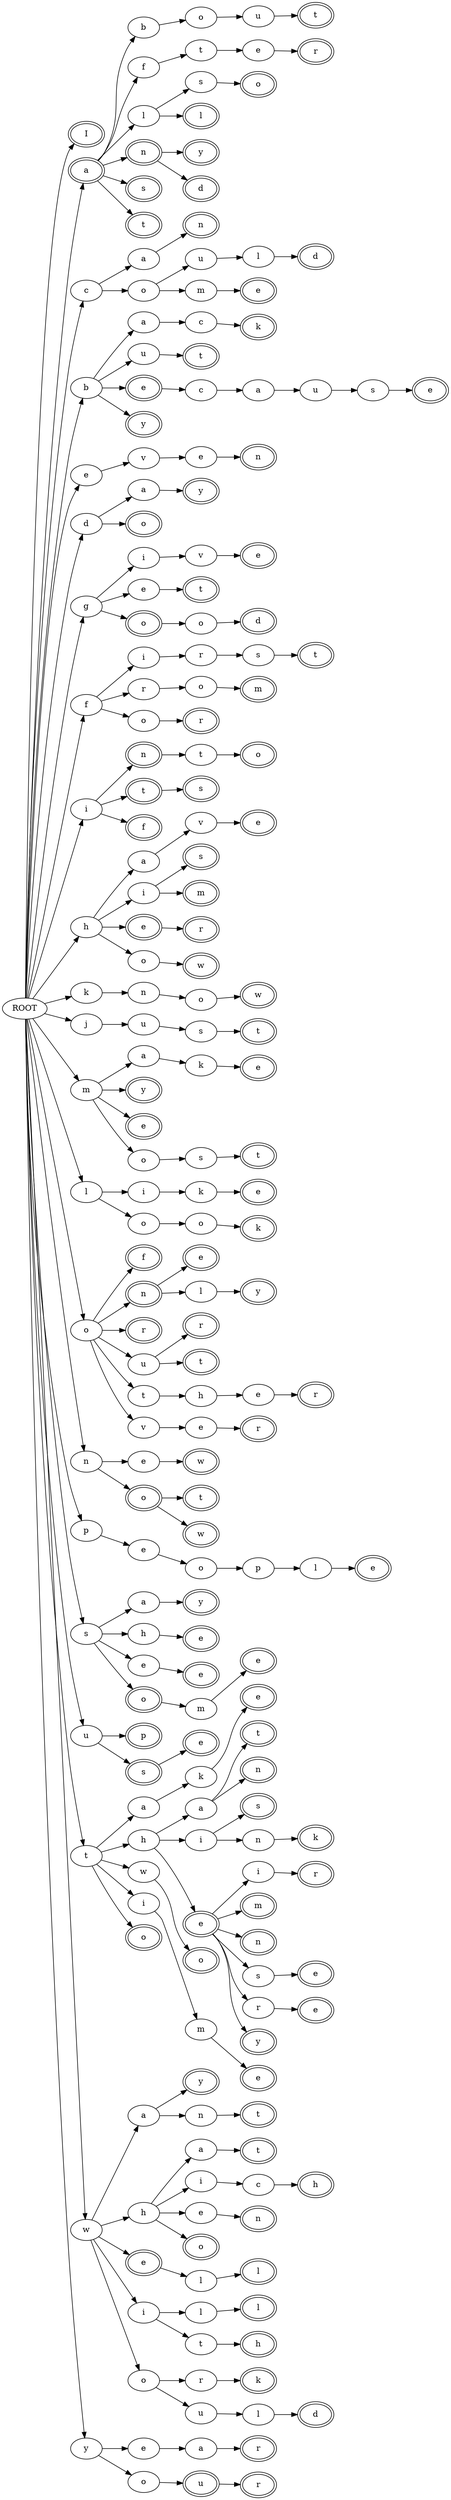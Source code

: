 digraph G {
	rankdir="LR";
	N000 [label="ROOT"];
	N001 [label="I",peripheries=2];
	N002 [label="a",peripheries=2];
	N003 [label="b"];
	N004 [label="o"];
	N005 [label="u"];
	N006 [label="t",peripheries=2];
	N007 [label="f"];
	N008 [label="t"];
	N009 [label="e"];
	N010 [label="r",peripheries=2];
	N011 [label="l"];
	N013 [label="s"];
	N014 [label="o",peripheries=2];
	N012 [label="l",peripheries=2];
	N015 [label="n",peripheries=2];
	N017 [label="y",peripheries=2];
	N016 [label="d",peripheries=2];
	N018 [label="s",peripheries=2];
	N019 [label="t",peripheries=2];
	N033 [label="c"];
	N034 [label="a"];
	N035 [label="n",peripheries=2];
	N036 [label="o"];
	N039 [label="u"];
	N040 [label="l"];
	N041 [label="d",peripheries=2];
	N037 [label="m"];
	N038 [label="e",peripheries=2];
	N020 [label="b"];
	N021 [label="a"];
	N022 [label="c"];
	N023 [label="k",peripheries=2];
	N030 [label="u"];
	N031 [label="t",peripheries=2];
	N024 [label="e",peripheries=2];
	N025 [label="c"];
	N026 [label="a"];
	N027 [label="u"];
	N028 [label="s"];
	N029 [label="e",peripheries=2];
	N032 [label="y",peripheries=2];
	N046 [label="e"];
	N047 [label="v"];
	N048 [label="e"];
	N049 [label="n",peripheries=2];
	N042 [label="d"];
	N043 [label="a"];
	N044 [label="y",peripheries=2];
	N045 [label="o",peripheries=2];
	N060 [label="g"];
	N063 [label="i"];
	N064 [label="v"];
	N065 [label="e",peripheries=2];
	N061 [label="e"];
	N062 [label="t",peripheries=2];
	N066 [label="o",peripheries=2];
	N067 [label="o"];
	N068 [label="d",peripheries=2];
	N050 [label="f"];
	N051 [label="i"];
	N052 [label="r"];
	N053 [label="s"];
	N054 [label="t",peripheries=2];
	N057 [label="r"];
	N058 [label="o"];
	N059 [label="m",peripheries=2];
	N055 [label="o"];
	N056 [label="r",peripheries=2];
	N080 [label="i"];
	N082 [label="n",peripheries=2];
	N083 [label="t"];
	N084 [label="o",peripheries=2];
	N085 [label="t",peripheries=2];
	N086 [label="s",peripheries=2];
	N081 [label="f",peripheries=2];
	N069 [label="h"];
	N070 [label="a"];
	N071 [label="v"];
	N072 [label="e",peripheries=2];
	N075 [label="i"];
	N077 [label="s",peripheries=2];
	N076 [label="m",peripheries=2];
	N073 [label="e",peripheries=2];
	N074 [label="r",peripheries=2];
	N078 [label="o"];
	N079 [label="w",peripheries=2];
	N091 [label="k"];
	N092 [label="n"];
	N093 [label="o"];
	N094 [label="w",peripheries=2];
	N087 [label="j"];
	N088 [label="u"];
	N089 [label="s"];
	N090 [label="t",peripheries=2];
	N102 [label="m"];
	N103 [label="a"];
	N104 [label="k"];
	N105 [label="e",peripheries=2];
	N110 [label="y",peripheries=2];
	N106 [label="e",peripheries=2];
	N107 [label="o"];
	N108 [label="s"];
	N109 [label="t",peripheries=2];
	N095 [label="l"];
	N096 [label="i"];
	N097 [label="k"];
	N098 [label="e",peripheries=2];
	N099 [label="o"];
	N100 [label="o"];
	N101 [label="k",peripheries=2];
	N117 [label="o"];
	N118 [label="f",peripheries=2];
	N119 [label="n",peripheries=2];
	N120 [label="e",peripheries=2];
	N121 [label="l"];
	N122 [label="y",peripheries=2];
	N123 [label="r",peripheries=2];
	N128 [label="u"];
	N129 [label="r",peripheries=2];
	N130 [label="t",peripheries=2];
	N124 [label="t"];
	N125 [label="h"];
	N126 [label="e"];
	N127 [label="r",peripheries=2];
	N131 [label="v"];
	N132 [label="e"];
	N133 [label="r",peripheries=2];
	N111 [label="n"];
	N112 [label="e"];
	N113 [label="w",peripheries=2];
	N114 [label="o",peripheries=2];
	N115 [label="t",peripheries=2];
	N116 [label="w",peripheries=2];
	N134 [label="p"];
	N135 [label="e"];
	N136 [label="o"];
	N137 [label="p"];
	N138 [label="l"];
	N139 [label="e",peripheries=2];
	N140 [label="s"];
	N141 [label="a"];
	N142 [label="y",peripheries=2];
	N145 [label="h"];
	N146 [label="e",peripheries=2];
	N143 [label="e"];
	N144 [label="e",peripheries=2];
	N147 [label="o",peripheries=2];
	N148 [label="m"];
	N149 [label="e",peripheries=2];
	N178 [label="u"];
	N179 [label="p",peripheries=2];
	N180 [label="s",peripheries=2];
	N181 [label="e",peripheries=2];
	N150 [label="t"];
	N151 [label="a"];
	N152 [label="k"];
	N153 [label="e",peripheries=2];
	N154 [label="h"];
	N155 [label="a"];
	N157 [label="t",peripheries=2];
	N156 [label="n",peripheries=2];
	N168 [label="i"];
	N171 [label="s",peripheries=2];
	N169 [label="n"];
	N170 [label="k",peripheries=2];
	N158 [label="e",peripheries=2];
	N159 [label="i"];
	N160 [label="r",peripheries=2];
	N161 [label="m",peripheries=2];
	N162 [label="n",peripheries=2];
	N165 [label="s"];
	N166 [label="e",peripheries=2];
	N163 [label="r"];
	N164 [label="e",peripheries=2];
	N167 [label="y",peripheries=2];
	N176 [label="w"];
	N177 [label="o",peripheries=2];
	N172 [label="i"];
	N173 [label="m"];
	N174 [label="e",peripheries=2];
	N175 [label="o",peripheries=2];
	N182 [label="w"];
	N183 [label="a"];
	N186 [label="y",peripheries=2];
	N184 [label="n"];
	N185 [label="t",peripheries=2];
	N190 [label="h"];
	N191 [label="a"];
	N192 [label="t",peripheries=2];
	N195 [label="i"];
	N196 [label="c"];
	N197 [label="h",peripheries=2];
	N193 [label="e"];
	N194 [label="n",peripheries=2];
	N198 [label="o",peripheries=2];
	N187 [label="e",peripheries=2];
	N188 [label="l"];
	N189 [label="l",peripheries=2];
	N199 [label="i"];
	N200 [label="l"];
	N201 [label="l",peripheries=2];
	N202 [label="t"];
	N203 [label="h",peripheries=2];
	N204 [label="o"];
	N205 [label="r"];
	N206 [label="k",peripheries=2];
	N207 [label="u"];
	N208 [label="l"];
	N209 [label="d",peripheries=2];
	N210 [label="y"];
	N211 [label="e"];
	N212 [label="a"];
	N213 [label="r",peripheries=2];
	N214 [label="o"];
	N215 [label="u",peripheries=2];
	N216 [label="r",peripheries=2];
	N000 -> N001;
	N000 -> N002;
	N002 -> N003;
	N003 -> N004;
	N004 -> N005;
	N005 -> N006;
	N002 -> N007;
	N007 -> N008;
	N008 -> N009;
	N009 -> N010;
	N002 -> N011;
	N011 -> N013;
	N013 -> N014;
	N011 -> N012;
	N002 -> N015;
	N015 -> N017;
	N015 -> N016;
	N002 -> N018;
	N002 -> N019;
	N000 -> N033;
	N033 -> N034;
	N034 -> N035;
	N033 -> N036;
	N036 -> N039;
	N039 -> N040;
	N040 -> N041;
	N036 -> N037;
	N037 -> N038;
	N000 -> N020;
	N020 -> N021;
	N021 -> N022;
	N022 -> N023;
	N020 -> N030;
	N030 -> N031;
	N020 -> N024;
	N024 -> N025;
	N025 -> N026;
	N026 -> N027;
	N027 -> N028;
	N028 -> N029;
	N020 -> N032;
	N000 -> N046;
	N046 -> N047;
	N047 -> N048;
	N048 -> N049;
	N000 -> N042;
	N042 -> N043;
	N043 -> N044;
	N042 -> N045;
	N000 -> N060;
	N060 -> N063;
	N063 -> N064;
	N064 -> N065;
	N060 -> N061;
	N061 -> N062;
	N060 -> N066;
	N066 -> N067;
	N067 -> N068;
	N000 -> N050;
	N050 -> N051;
	N051 -> N052;
	N052 -> N053;
	N053 -> N054;
	N050 -> N057;
	N057 -> N058;
	N058 -> N059;
	N050 -> N055;
	N055 -> N056;
	N000 -> N080;
	N080 -> N082;
	N082 -> N083;
	N083 -> N084;
	N080 -> N085;
	N085 -> N086;
	N080 -> N081;
	N000 -> N069;
	N069 -> N070;
	N070 -> N071;
	N071 -> N072;
	N069 -> N075;
	N075 -> N077;
	N075 -> N076;
	N069 -> N073;
	N073 -> N074;
	N069 -> N078;
	N078 -> N079;
	N000 -> N091;
	N091 -> N092;
	N092 -> N093;
	N093 -> N094;
	N000 -> N087;
	N087 -> N088;
	N088 -> N089;
	N089 -> N090;
	N000 -> N102;
	N102 -> N103;
	N103 -> N104;
	N104 -> N105;
	N102 -> N110;
	N102 -> N106;
	N102 -> N107;
	N107 -> N108;
	N108 -> N109;
	N000 -> N095;
	N095 -> N096;
	N096 -> N097;
	N097 -> N098;
	N095 -> N099;
	N099 -> N100;
	N100 -> N101;
	N000 -> N117;
	N117 -> N118;
	N117 -> N119;
	N119 -> N120;
	N119 -> N121;
	N121 -> N122;
	N117 -> N123;
	N117 -> N128;
	N128 -> N129;
	N128 -> N130;
	N117 -> N124;
	N124 -> N125;
	N125 -> N126;
	N126 -> N127;
	N117 -> N131;
	N131 -> N132;
	N132 -> N133;
	N000 -> N111;
	N111 -> N112;
	N112 -> N113;
	N111 -> N114;
	N114 -> N115;
	N114 -> N116;
	N000 -> N134;
	N134 -> N135;
	N135 -> N136;
	N136 -> N137;
	N137 -> N138;
	N138 -> N139;
	N000 -> N140;
	N140 -> N141;
	N141 -> N142;
	N140 -> N145;
	N145 -> N146;
	N140 -> N143;
	N143 -> N144;
	N140 -> N147;
	N147 -> N148;
	N148 -> N149;
	N000 -> N178;
	N178 -> N179;
	N178 -> N180;
	N180 -> N181;
	N000 -> N150;
	N150 -> N151;
	N151 -> N152;
	N152 -> N153;
	N150 -> N154;
	N154 -> N155;
	N155 -> N157;
	N155 -> N156;
	N154 -> N168;
	N168 -> N171;
	N168 -> N169;
	N169 -> N170;
	N154 -> N158;
	N158 -> N159;
	N159 -> N160;
	N158 -> N161;
	N158 -> N162;
	N158 -> N165;
	N165 -> N166;
	N158 -> N163;
	N163 -> N164;
	N158 -> N167;
	N150 -> N176;
	N176 -> N177;
	N150 -> N172;
	N172 -> N173;
	N173 -> N174;
	N150 -> N175;
	N000 -> N182;
	N182 -> N183;
	N183 -> N186;
	N183 -> N184;
	N184 -> N185;
	N182 -> N190;
	N190 -> N191;
	N191 -> N192;
	N190 -> N195;
	N195 -> N196;
	N196 -> N197;
	N190 -> N193;
	N193 -> N194;
	N190 -> N198;
	N182 -> N187;
	N187 -> N188;
	N188 -> N189;
	N182 -> N199;
	N199 -> N200;
	N200 -> N201;
	N199 -> N202;
	N202 -> N203;
	N182 -> N204;
	N204 -> N205;
	N205 -> N206;
	N204 -> N207;
	N207 -> N208;
	N208 -> N209;
	N000 -> N210;
	N210 -> N211;
	N211 -> N212;
	N212 -> N213;
	N210 -> N214;
	N214 -> N215;
	N215 -> N216;
}
